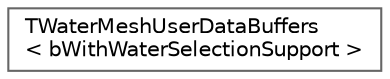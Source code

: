 digraph "Graphical Class Hierarchy"
{
 // INTERACTIVE_SVG=YES
 // LATEX_PDF_SIZE
  bgcolor="transparent";
  edge [fontname=Helvetica,fontsize=10,labelfontname=Helvetica,labelfontsize=10];
  node [fontname=Helvetica,fontsize=10,shape=box,height=0.2,width=0.4];
  rankdir="LR";
  Node0 [id="Node000000",label="TWaterMeshUserDataBuffers\l\< bWithWaterSelectionSupport \>",height=0.2,width=0.4,color="grey40", fillcolor="white", style="filled",URL="$dc/d2e/structTWaterMeshUserDataBuffers.html",tooltip="List of per-\"water render group\" user data buffers :"];
}
